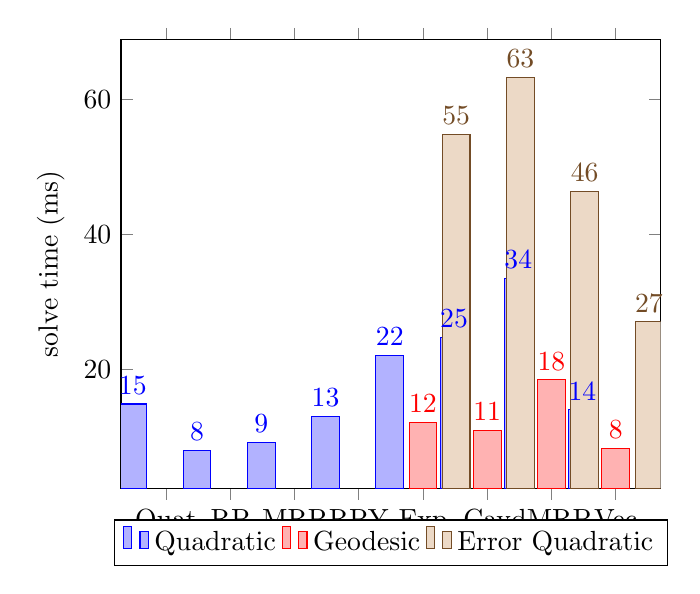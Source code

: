\begin{tikzpicture}
\begin{axis}[ybar, 
ylabel={solve time (ms)}, legend style={at={(0.5,-0.07)
}, anchor={north}, legend columns={-1}}, symbolic x coords={Quat,RP,MRP,RPY,Exp,Cay,dMRP,Vec}, xtick={data}, nodes near coords, nodes near coords align={vertical}, every node near coord/.append style={/pgf/number format/.cd, fixed,precision=0}
]
    \addplot
        coordinates {
            (Quat,14.911)
            (RP,7.994)
            (MRP,9.238)
            (RPY,13.112)
            (Exp,22.152)
            (Cay,24.749)
            (dMRP,33.506)
            (Vec,14.05)
        }
        ;
    \addplot
        coordinates {
            (Exp,12.156)
            (Cay,11.026)
            (dMRP,18.494)
            (Vec,8.361)
        }
        ;
    \addplot
        coordinates {
            (Exp,54.785)
            (Cay,63.311)
            (dMRP,46.359)
            (Vec,27.084)
        }
        ;
    \legend{{Quadratic},{Geodesic},{Error Quadratic}}
\end{axis}
\end{tikzpicture}

